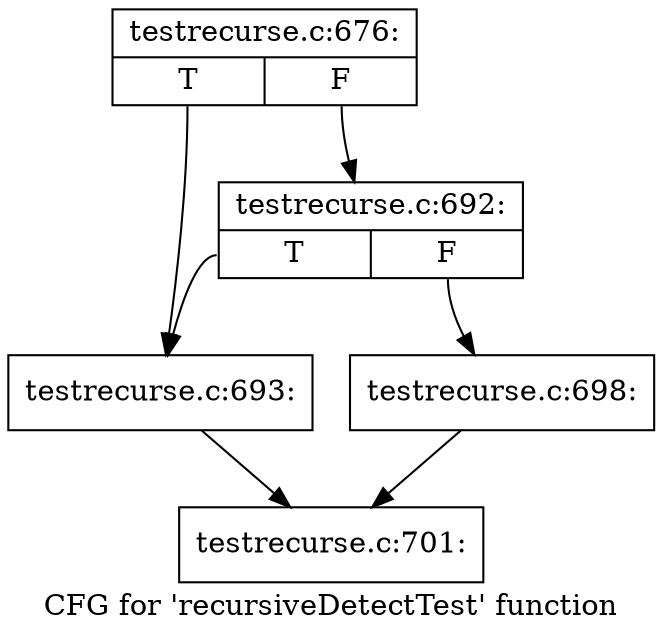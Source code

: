 digraph "CFG for 'recursiveDetectTest' function" {
	label="CFG for 'recursiveDetectTest' function";

	Node0x52220c0 [shape=record,label="{testrecurse.c:676:|{<s0>T|<s1>F}}"];
	Node0x52220c0:s0 -> Node0x52f8c50;
	Node0x52220c0:s1 -> Node0x52f97e0;
	Node0x52f97e0 [shape=record,label="{testrecurse.c:692:|{<s0>T|<s1>F}}"];
	Node0x52f97e0:s0 -> Node0x52f8c50;
	Node0x52f97e0:s1 -> Node0x52f8f80;
	Node0x52f8c50 [shape=record,label="{testrecurse.c:693:}"];
	Node0x52f8c50 -> Node0x52c33a0;
	Node0x52f8f80 [shape=record,label="{testrecurse.c:698:}"];
	Node0x52f8f80 -> Node0x52c33a0;
	Node0x52c33a0 [shape=record,label="{testrecurse.c:701:}"];
}
